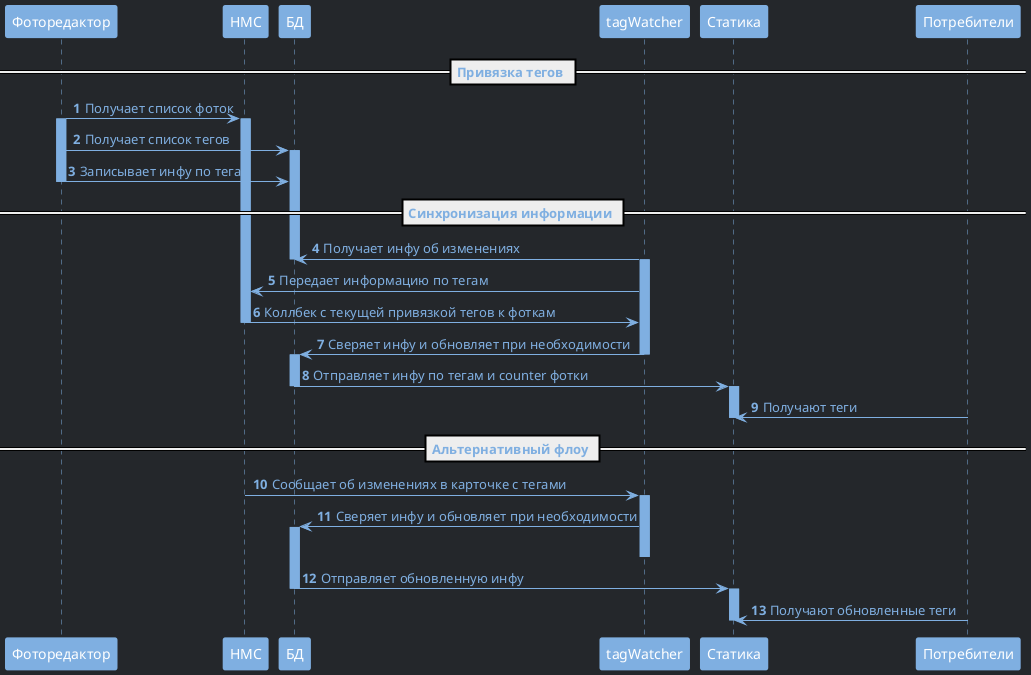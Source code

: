 @startuml
skinparam DefaultFontColor #7fafe1
skinparam BackgroundColor #24272b
skinparam sequence {
    ArrowColor #7fafe1
    LifeLineBorderColor #7fafe1 
    LifeLineBackgroundColor #7fafe1
    

    ParticipantBorderColor #7fafe1 
    ParticipantBackgroundColor #7fafe1 
    ParticipantFontColor white

    ActorBorderColor #7fafe1 
    ActorBackgroundColor #7fafe1
}

autonumber
participant "Фоторедактор" as FE
participant "НМС" as NMS
participant "БД" as DB
participant "tagWatcher" as TW
participant "Статика" as Static
participant "Потребители" as CMS

== Привязка тегов == 
FE -> NMS: Получает список фоток
activate FE
activate NMS
FE -> DB: Получает список тегов

activate DB
FE -> DB: Записывает инфу по тегам
deactivate FE
== Синхронизация информации ==
TW -> DB: Получает инфу об изменениях
deactivate DB
activate TW

TW -> NMS: Передает информацию по тегам

NMS -> TW: Коллбек с текущей привязкой тегов к фоткам
deactivate NMS
TW -> DB: Сверяет инфу и обновляет при необходимости
deactivate TW
activate DB

DB -> Static: Отправляет инфу по тегам и counter фотки
deactivate DB
activate Static
CMS -> Static: Получают теги
deactivate Static

== Альтернативный флоу ==
NMS -> TW: Сообщает об изменениях в карточке с тегами
activate TW
TW -> DB: Сверяет инфу и обновляет при необходимости
activate DB
deactivate TW
DB -> Static: Отправляет обновленную инфу
deactivate DB
activate Static
CMS -> Static: Получают обновленные теги
deactivate Static

deactivate FE
@enduml

